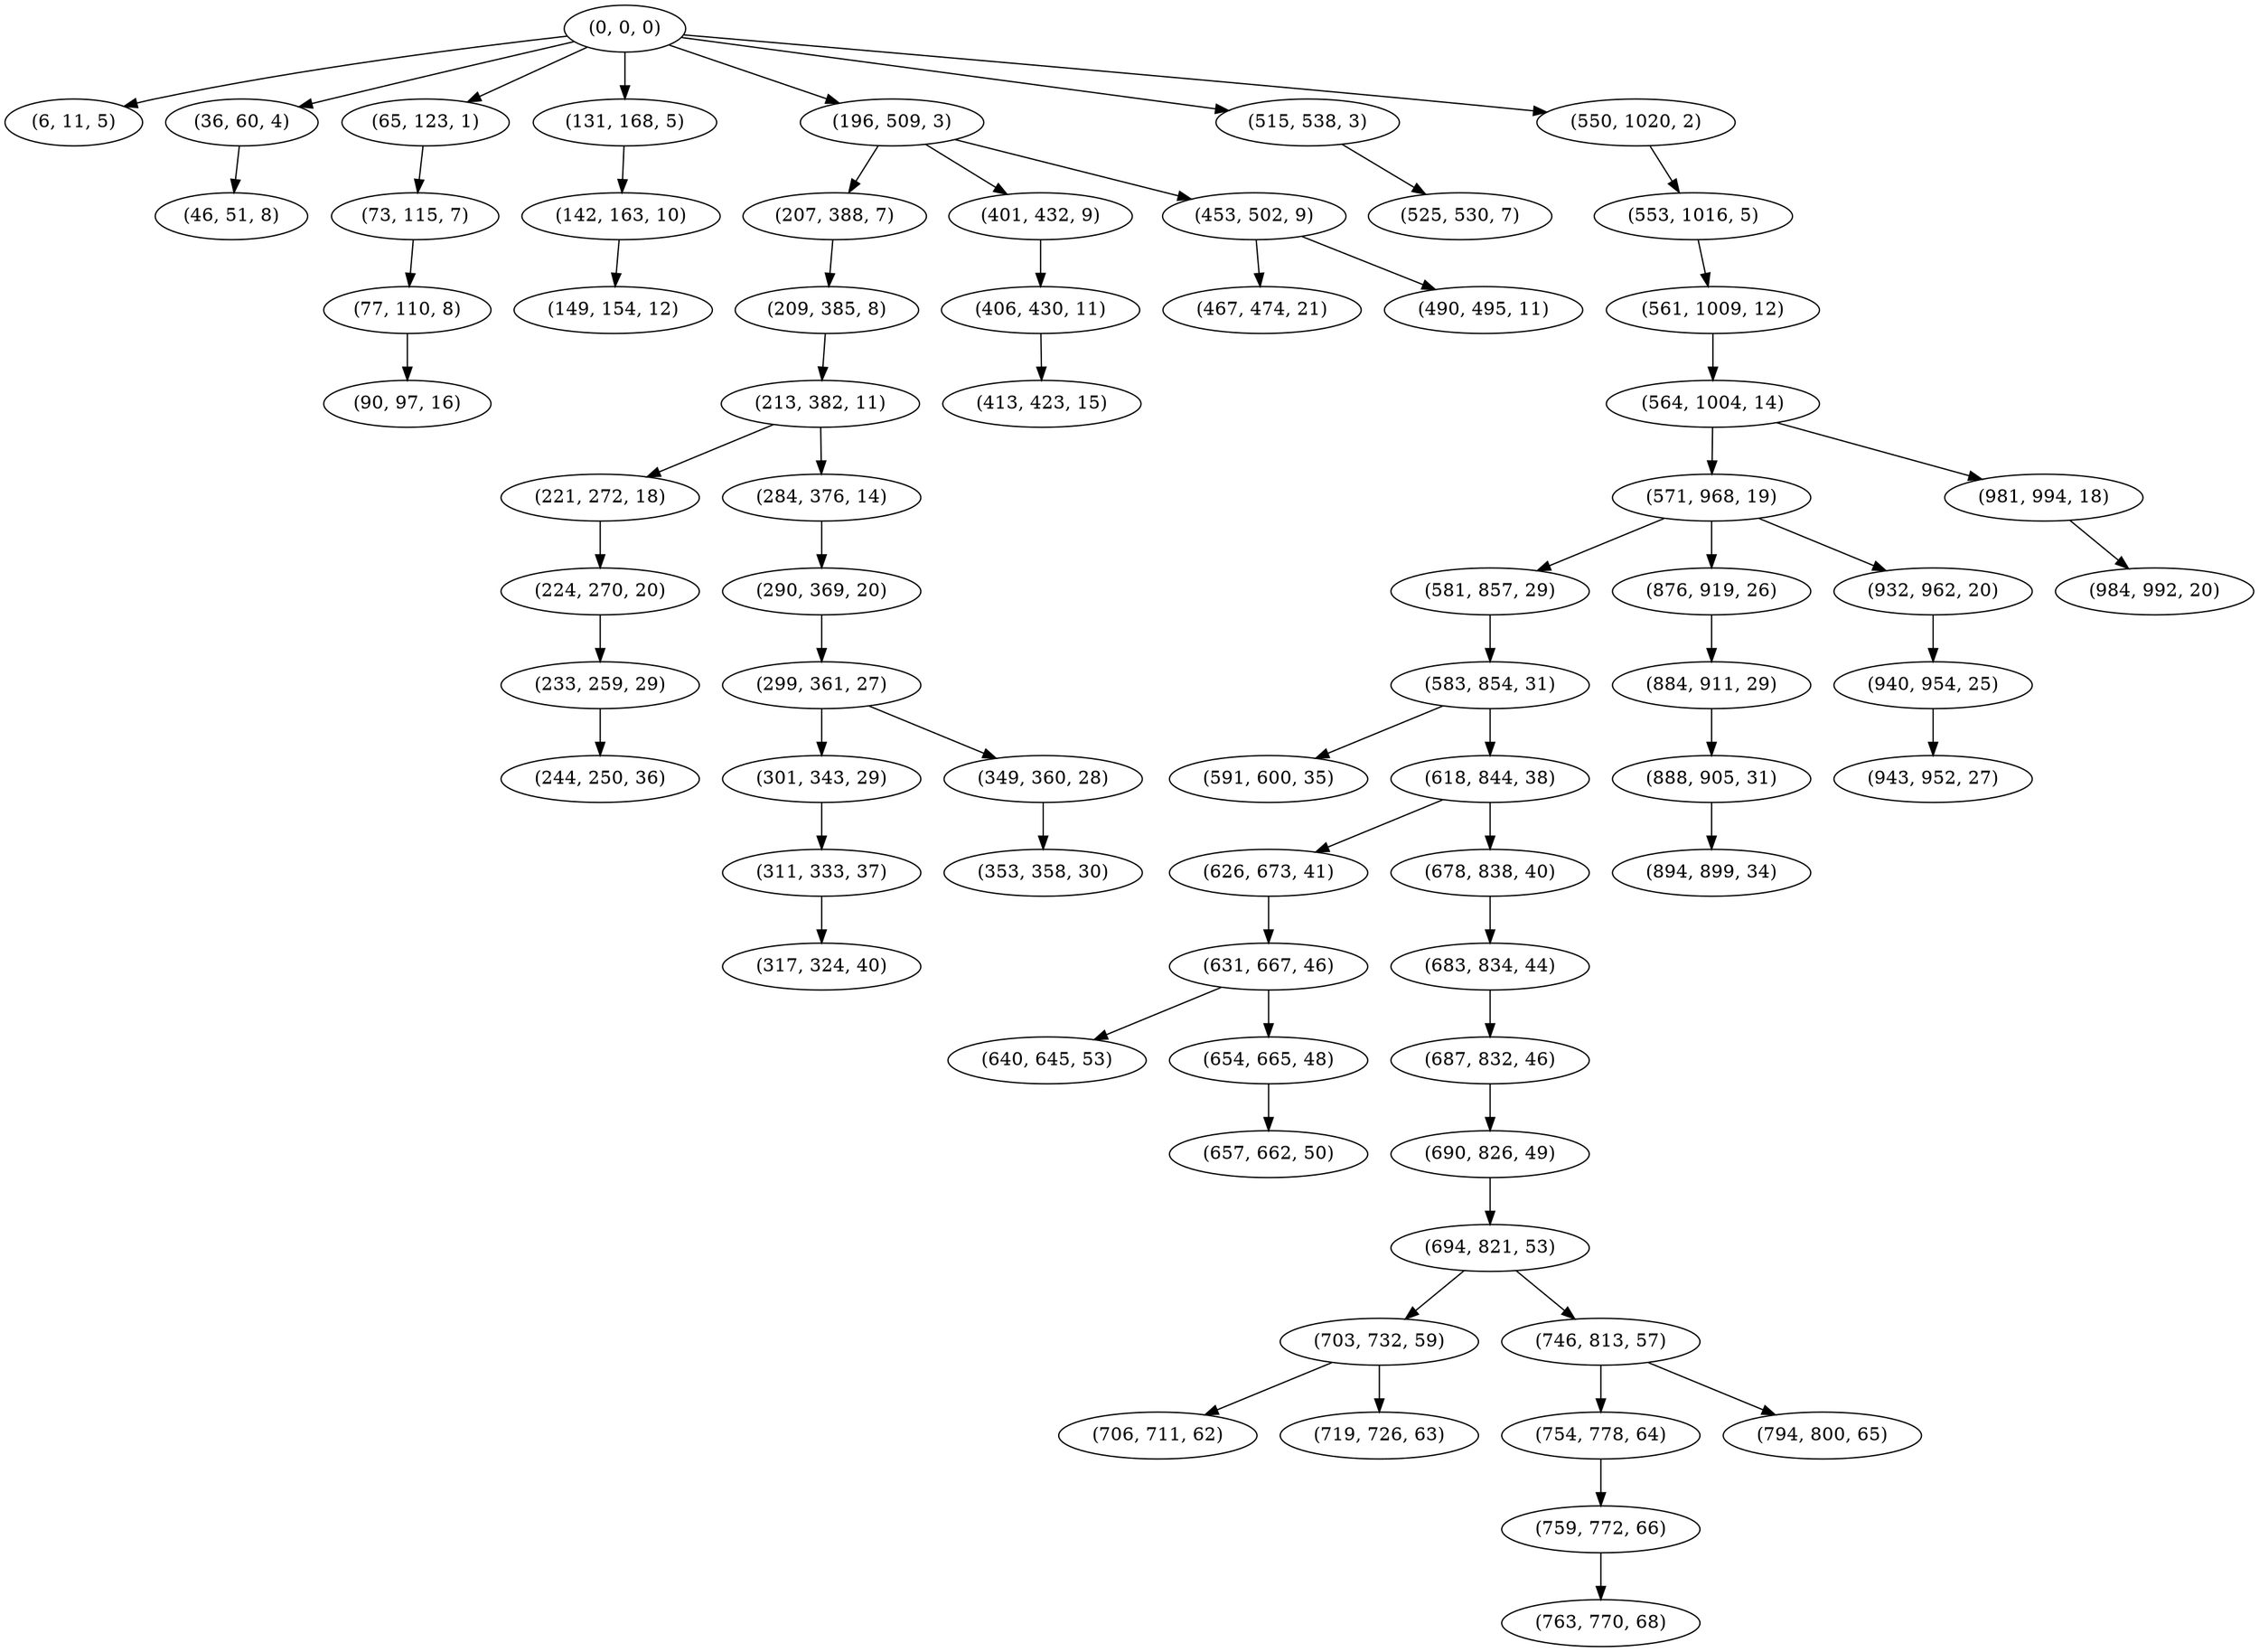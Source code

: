 digraph tree {
    "(0, 0, 0)";
    "(6, 11, 5)";
    "(36, 60, 4)";
    "(46, 51, 8)";
    "(65, 123, 1)";
    "(73, 115, 7)";
    "(77, 110, 8)";
    "(90, 97, 16)";
    "(131, 168, 5)";
    "(142, 163, 10)";
    "(149, 154, 12)";
    "(196, 509, 3)";
    "(207, 388, 7)";
    "(209, 385, 8)";
    "(213, 382, 11)";
    "(221, 272, 18)";
    "(224, 270, 20)";
    "(233, 259, 29)";
    "(244, 250, 36)";
    "(284, 376, 14)";
    "(290, 369, 20)";
    "(299, 361, 27)";
    "(301, 343, 29)";
    "(311, 333, 37)";
    "(317, 324, 40)";
    "(349, 360, 28)";
    "(353, 358, 30)";
    "(401, 432, 9)";
    "(406, 430, 11)";
    "(413, 423, 15)";
    "(453, 502, 9)";
    "(467, 474, 21)";
    "(490, 495, 11)";
    "(515, 538, 3)";
    "(525, 530, 7)";
    "(550, 1020, 2)";
    "(553, 1016, 5)";
    "(561, 1009, 12)";
    "(564, 1004, 14)";
    "(571, 968, 19)";
    "(581, 857, 29)";
    "(583, 854, 31)";
    "(591, 600, 35)";
    "(618, 844, 38)";
    "(626, 673, 41)";
    "(631, 667, 46)";
    "(640, 645, 53)";
    "(654, 665, 48)";
    "(657, 662, 50)";
    "(678, 838, 40)";
    "(683, 834, 44)";
    "(687, 832, 46)";
    "(690, 826, 49)";
    "(694, 821, 53)";
    "(703, 732, 59)";
    "(706, 711, 62)";
    "(719, 726, 63)";
    "(746, 813, 57)";
    "(754, 778, 64)";
    "(759, 772, 66)";
    "(763, 770, 68)";
    "(794, 800, 65)";
    "(876, 919, 26)";
    "(884, 911, 29)";
    "(888, 905, 31)";
    "(894, 899, 34)";
    "(932, 962, 20)";
    "(940, 954, 25)";
    "(943, 952, 27)";
    "(981, 994, 18)";
    "(984, 992, 20)";
    "(0, 0, 0)" -> "(6, 11, 5)";
    "(0, 0, 0)" -> "(36, 60, 4)";
    "(0, 0, 0)" -> "(65, 123, 1)";
    "(0, 0, 0)" -> "(131, 168, 5)";
    "(0, 0, 0)" -> "(196, 509, 3)";
    "(0, 0, 0)" -> "(515, 538, 3)";
    "(0, 0, 0)" -> "(550, 1020, 2)";
    "(36, 60, 4)" -> "(46, 51, 8)";
    "(65, 123, 1)" -> "(73, 115, 7)";
    "(73, 115, 7)" -> "(77, 110, 8)";
    "(77, 110, 8)" -> "(90, 97, 16)";
    "(131, 168, 5)" -> "(142, 163, 10)";
    "(142, 163, 10)" -> "(149, 154, 12)";
    "(196, 509, 3)" -> "(207, 388, 7)";
    "(196, 509, 3)" -> "(401, 432, 9)";
    "(196, 509, 3)" -> "(453, 502, 9)";
    "(207, 388, 7)" -> "(209, 385, 8)";
    "(209, 385, 8)" -> "(213, 382, 11)";
    "(213, 382, 11)" -> "(221, 272, 18)";
    "(213, 382, 11)" -> "(284, 376, 14)";
    "(221, 272, 18)" -> "(224, 270, 20)";
    "(224, 270, 20)" -> "(233, 259, 29)";
    "(233, 259, 29)" -> "(244, 250, 36)";
    "(284, 376, 14)" -> "(290, 369, 20)";
    "(290, 369, 20)" -> "(299, 361, 27)";
    "(299, 361, 27)" -> "(301, 343, 29)";
    "(299, 361, 27)" -> "(349, 360, 28)";
    "(301, 343, 29)" -> "(311, 333, 37)";
    "(311, 333, 37)" -> "(317, 324, 40)";
    "(349, 360, 28)" -> "(353, 358, 30)";
    "(401, 432, 9)" -> "(406, 430, 11)";
    "(406, 430, 11)" -> "(413, 423, 15)";
    "(453, 502, 9)" -> "(467, 474, 21)";
    "(453, 502, 9)" -> "(490, 495, 11)";
    "(515, 538, 3)" -> "(525, 530, 7)";
    "(550, 1020, 2)" -> "(553, 1016, 5)";
    "(553, 1016, 5)" -> "(561, 1009, 12)";
    "(561, 1009, 12)" -> "(564, 1004, 14)";
    "(564, 1004, 14)" -> "(571, 968, 19)";
    "(564, 1004, 14)" -> "(981, 994, 18)";
    "(571, 968, 19)" -> "(581, 857, 29)";
    "(571, 968, 19)" -> "(876, 919, 26)";
    "(571, 968, 19)" -> "(932, 962, 20)";
    "(581, 857, 29)" -> "(583, 854, 31)";
    "(583, 854, 31)" -> "(591, 600, 35)";
    "(583, 854, 31)" -> "(618, 844, 38)";
    "(618, 844, 38)" -> "(626, 673, 41)";
    "(618, 844, 38)" -> "(678, 838, 40)";
    "(626, 673, 41)" -> "(631, 667, 46)";
    "(631, 667, 46)" -> "(640, 645, 53)";
    "(631, 667, 46)" -> "(654, 665, 48)";
    "(654, 665, 48)" -> "(657, 662, 50)";
    "(678, 838, 40)" -> "(683, 834, 44)";
    "(683, 834, 44)" -> "(687, 832, 46)";
    "(687, 832, 46)" -> "(690, 826, 49)";
    "(690, 826, 49)" -> "(694, 821, 53)";
    "(694, 821, 53)" -> "(703, 732, 59)";
    "(694, 821, 53)" -> "(746, 813, 57)";
    "(703, 732, 59)" -> "(706, 711, 62)";
    "(703, 732, 59)" -> "(719, 726, 63)";
    "(746, 813, 57)" -> "(754, 778, 64)";
    "(746, 813, 57)" -> "(794, 800, 65)";
    "(754, 778, 64)" -> "(759, 772, 66)";
    "(759, 772, 66)" -> "(763, 770, 68)";
    "(876, 919, 26)" -> "(884, 911, 29)";
    "(884, 911, 29)" -> "(888, 905, 31)";
    "(888, 905, 31)" -> "(894, 899, 34)";
    "(932, 962, 20)" -> "(940, 954, 25)";
    "(940, 954, 25)" -> "(943, 952, 27)";
    "(981, 994, 18)" -> "(984, 992, 20)";
}
